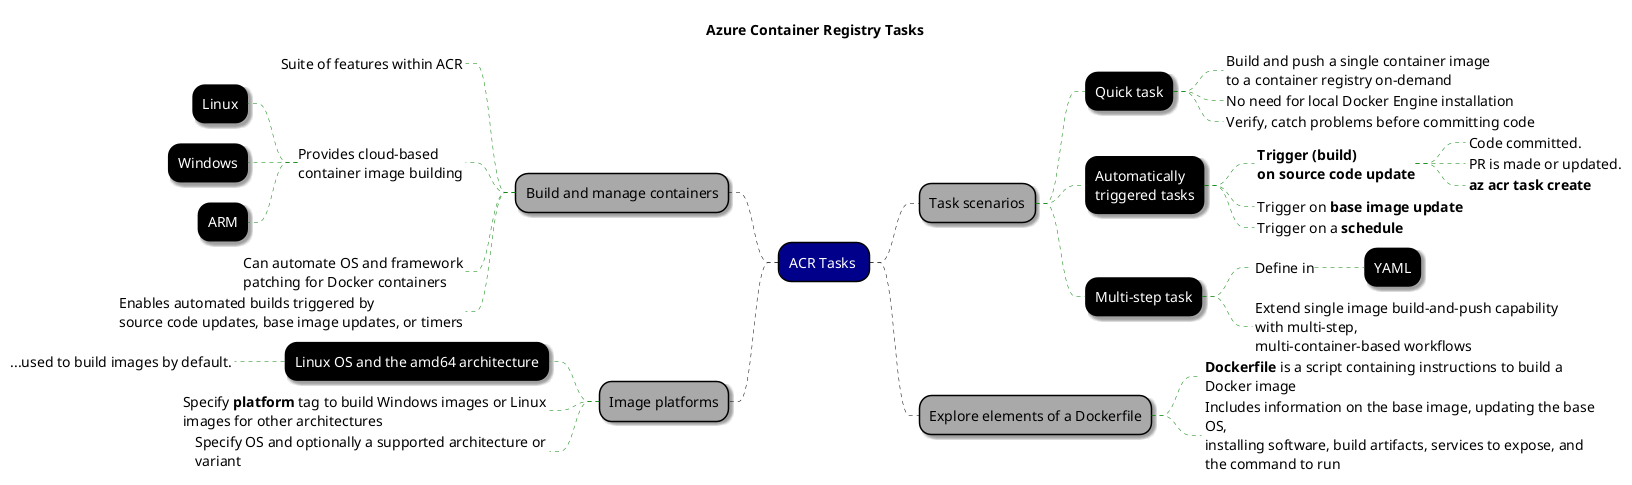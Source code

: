 @startmindmap "Azure Container Registry Tasks"

title Azure Container Registry Tasks

<style>
    mindMapDiagram {
        .root {
            BackgroundColor darkblue
            LineColor black
            FontColor white
        }

        node {
            FontColor white
            LineColor black
            BackgroundColor black
            Shadowing 2.0
            RoundCorner 25
        }
        :depth(0) {
            FontColor black
            LineColor white
            BackgroundColor white
            Shadowing 0.0
        }
        :depth(1) {
            FontColor black
            BackgroundColor darkgrey
            Shadowing 2.0
        }

        arrow {
            LineStyle 4
            LineThickness 0.5
            LineColor green
        }

        boxless {
            FontColor black
            Margin 10
            Padding 10
            MaximumWidth 400
        }
    }
</style>

- ACR Tasks <<root>>
-- Build and manage containers
---_ Suite of features within ACR
---_ Provides cloud-based\ncontainer image building
---- Linux
---- Windows
---- ARM
---_ Can automate OS and framework\npatching for Docker containers
---_ Enables automated builds triggered by\nsource code updates, base image updates, or timers

++ Task scenarios
+++ Quick task
++++_ Build and push a single container image\nto a container registry on-demand
++++_ No need for local Docker Engine installation
++++_ Verify, catch problems before committing code
+++ Automatically\ntriggered tasks
++++_ **Trigger (build)**\n**on source code update**
+++++_ Code committed.
+++++_ PR is made or updated.
+++++_ **az acr task create**
++++_ Trigger on **base image update**
++++_ Trigger on a **schedule**
 
+++ Multi-step task
++++_ Define in
+++++ YAML
++++_ Extend single image build-and-push capability\nwith multi-step,\nmulti-container-based workflows

-- Image platforms
--- Linux OS and the amd64 architecture
----_ ...used to build images by default.
---_ Specify **platform** tag to build Windows images or Linux images for other architectures
---_ Specify OS and optionally a supported architecture or variant

++ Explore elements of a Dockerfile
+++_ **Dockerfile** is a script containing instructions to build a Docker image
+++_ Includes information on the base image, updating the base OS,\ninstalling software, build artifacts, services to expose, and the command to run

@endmindmap
